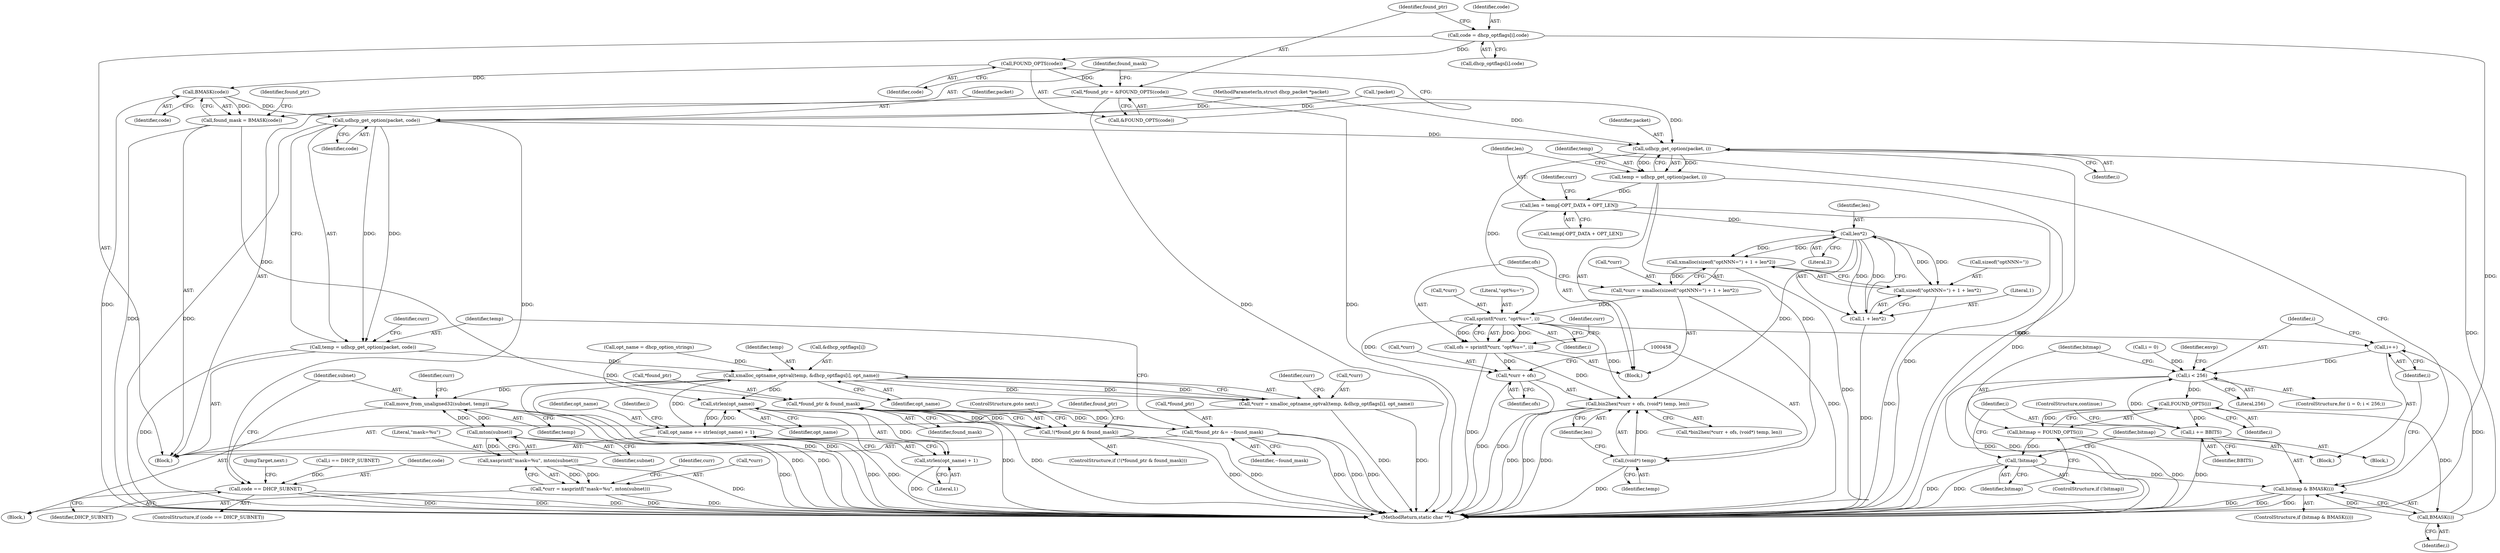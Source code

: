 digraph "0_busybox_74d9f1ba37010face4bd1449df4d60dd84450b06_0@array" {
"1000312" [label="(Call,code = dhcp_optflags[i].code)"];
"1000323" [label="(Call,FOUND_OPTS(code))"];
"1000320" [label="(Call,*found_ptr = &FOUND_OPTS(code))"];
"1000328" [label="(Call,BMASK(code))"];
"1000326" [label="(Call,found_mask = BMASK(code))"];
"1000332" [label="(Call,*found_ptr & found_mask)"];
"1000331" [label="(Call,!(*found_ptr & found_mask))"];
"1000337" [label="(Call,*found_ptr &= ~found_mask)"];
"1000343" [label="(Call,udhcp_get_option(packet, code))"];
"1000341" [label="(Call,temp = udhcp_get_option(packet, code))"];
"1000349" [label="(Call,xmalloc_optname_optval(temp, &dhcp_optflags[i], opt_name))"];
"1000346" [label="(Call,*curr = xmalloc_optname_optval(temp, &dhcp_optflags[i], opt_name))"];
"1000366" [label="(Call,move_from_unaligned32(subnet, temp))"];
"1000374" [label="(Call,mton(subnet))"];
"1000372" [label="(Call,xasprintf(\"mask=%u\", mton(subnet)))"];
"1000369" [label="(Call,*curr = xasprintf(\"mask=%u\", mton(subnet)))"];
"1000384" [label="(Call,strlen(opt_name))"];
"1000381" [label="(Call,opt_name += strlen(opt_name) + 1)"];
"1000383" [label="(Call,strlen(opt_name) + 1)"];
"1000361" [label="(Call,code == DHCP_SUBNET)"];
"1000420" [label="(Call,udhcp_get_option(packet, i))"];
"1000418" [label="(Call,temp = udhcp_get_option(packet, i))"];
"1000423" [label="(Call,len = temp[-OPT_DATA + OPT_LEN])"];
"1000440" [label="(Call,len*2)"];
"1000434" [label="(Call,xmalloc(sizeof(\"optNNN=\") + 1 + len*2))"];
"1000431" [label="(Call,*curr = xmalloc(sizeof(\"optNNN=\") + 1 + len*2))"];
"1000445" [label="(Call,sprintf(*curr, \"opt%u=\", i))"];
"1000443" [label="(Call,ofs = sprintf(*curr, \"opt%u=\", i))"];
"1000452" [label="(Call,bin2hex(*curr + ofs, (void*) temp, len))"];
"1000453" [label="(Call,*curr + ofs)"];
"1000466" [label="(Call,i++)"];
"1000393" [label="(Call,i < 256)"];
"1000400" [label="(Call,FOUND_OPTS(i))"];
"1000398" [label="(Call,bitmap = FOUND_OPTS(i))"];
"1000403" [label="(Call,!bitmap)"];
"1000411" [label="(Call,bitmap & BMASK(i))"];
"1000406" [label="(Call,i += BBITS)"];
"1000413" [label="(Call,BMASK(i))"];
"1000435" [label="(Call,sizeof(\"optNNN=\") + 1 + len*2)"];
"1000438" [label="(Call,1 + len*2)"];
"1000457" [label="(Call,(void*) temp)"];
"1000321" [label="(Identifier,found_ptr)"];
"1000410" [label="(ControlStructure,if (bitmap & BMASK(i)))"];
"1000312" [label="(Call,code = dhcp_optflags[i].code)"];
"1000116" [label="(MethodParameterIn,struct dhcp_packet *packet)"];
"1000364" [label="(Block,)"];
"1000421" [label="(Identifier,packet)"];
"1000393" [label="(Call,i < 256)"];
"1000373" [label="(Literal,\"mask=%u\")"];
"1000439" [label="(Literal,1)"];
"1000381" [label="(Call,opt_name += strlen(opt_name) + 1)"];
"1000425" [label="(Call,temp[-OPT_DATA + OPT_LEN])"];
"1000371" [label="(Identifier,curr)"];
"1000454" [label="(Call,*curr)"];
"1000443" [label="(Call,ofs = sprintf(*curr, \"opt%u=\", i))"];
"1000347" [label="(Call,*curr)"];
"1000310" [label="(Block,)"];
"1000369" [label="(Call,*curr = xasprintf(\"mask=%u\", mton(subnet)))"];
"1000446" [label="(Call,*curr)"];
"1000445" [label="(Call,sprintf(*curr, \"opt%u=\", i))"];
"1000327" [label="(Identifier,found_mask)"];
"1000341" [label="(Call,temp = udhcp_get_option(packet, code))"];
"1000432" [label="(Call,*curr)"];
"1000440" [label="(Call,len*2)"];
"1000328" [label="(Call,BMASK(code))"];
"1000363" [label="(Identifier,DHCP_SUBNET)"];
"1000350" [label="(Identifier,temp)"];
"1000435" [label="(Call,sizeof(\"optNNN=\") + 1 + len*2)"];
"1000407" [label="(Identifier,i)"];
"1000413" [label="(Call,BMASK(i))"];
"1000406" [label="(Call,i += BBITS)"];
"1000431" [label="(Call,*curr = xmalloc(sizeof(\"optNNN=\") + 1 + len*2))"];
"1000355" [label="(Identifier,opt_name)"];
"1000314" [label="(Call,dhcp_optflags[i].code)"];
"1000374" [label="(Call,mton(subnet))"];
"1000368" [label="(Identifier,temp)"];
"1000390" [label="(Call,i = 0)"];
"1000375" [label="(Identifier,subnet)"];
"1000448" [label="(Literal,\"opt%u=\")"];
"1000412" [label="(Identifier,bitmap)"];
"1000457" [label="(Call,(void*) temp)"];
"1000331" [label="(Call,!(*found_ptr & found_mask))"];
"1000323" [label="(Call,FOUND_OPTS(code))"];
"1000415" [label="(Block,)"];
"1000388" [label="(Identifier,i)"];
"1000335" [label="(Identifier,found_mask)"];
"1000404" [label="(Identifier,bitmap)"];
"1000333" [label="(Call,*found_ptr)"];
"1000459" [label="(Identifier,temp)"];
"1000359" [label="(Identifier,curr)"];
"1000320" [label="(Call,*found_ptr = &FOUND_OPTS(code))"];
"1000419" [label="(Identifier,temp)"];
"1000382" [label="(Identifier,opt_name)"];
"1000343" [label="(Call,udhcp_get_option(packet, code))"];
"1000380" [label="(JumpTarget,next:)"];
"1000324" [label="(Identifier,code)"];
"1000348" [label="(Identifier,curr)"];
"1000384" [label="(Call,strlen(opt_name))"];
"1000322" [label="(Call,&FOUND_OPTS(code))"];
"1000370" [label="(Call,*curr)"];
"1000204" [label="(Call,!packet)"];
"1000361" [label="(Call,code == DHCP_SUBNET)"];
"1000395" [label="(Literal,256)"];
"1000366" [label="(Call,move_from_unaligned32(subnet, temp))"];
"1000455" [label="(Identifier,curr)"];
"1000394" [label="(Identifier,i)"];
"1000342" [label="(Identifier,temp)"];
"1000453" [label="(Call,*curr + ofs)"];
"1000399" [label="(Identifier,bitmap)"];
"1000401" [label="(Identifier,i)"];
"1000168" [label="(Call,i == DHCP_SUBNET)"];
"1000402" [label="(ControlStructure,if (!bitmap))"];
"1000349" [label="(Call,xmalloc_optname_optval(temp, &dhcp_optflags[i], opt_name))"];
"1000452" [label="(Call,bin2hex(*curr + ofs, (void*) temp, len))"];
"1000423" [label="(Call,len = temp[-OPT_DATA + OPT_LEN])"];
"1000411" [label="(Call,bitmap & BMASK(i))"];
"1000444" [label="(Identifier,ofs)"];
"1000398" [label="(Call,bitmap = FOUND_OPTS(i))"];
"1000301" [label="(Call,opt_name = dhcp_option_strings)"];
"1000466" [label="(Call,i++)"];
"1000400" [label="(Call,FOUND_OPTS(i))"];
"1000449" [label="(Identifier,i)"];
"1000346" [label="(Call,*curr = xmalloc_optname_optval(temp, &dhcp_optflags[i], opt_name))"];
"1000340" [label="(Identifier,~found_mask)"];
"1000379" [label="(Identifier,curr)"];
"1000329" [label="(Identifier,code)"];
"1000470" [label="(MethodReturn,static char **)"];
"1000451" [label="(Call,*bin2hex(*curr + ofs, (void*) temp, len))"];
"1000360" [label="(ControlStructure,if (code == DHCP_SUBNET))"];
"1000330" [label="(ControlStructure,if (!(*found_ptr & found_mask)))"];
"1000408" [label="(Identifier,BBITS)"];
"1000396" [label="(Block,)"];
"1000469" [label="(Identifier,envp)"];
"1000460" [label="(Identifier,len)"];
"1000433" [label="(Identifier,curr)"];
"1000313" [label="(Identifier,code)"];
"1000383" [label="(Call,strlen(opt_name) + 1)"];
"1000442" [label="(Literal,2)"];
"1000467" [label="(Identifier,i)"];
"1000414" [label="(Identifier,i)"];
"1000337" [label="(Call,*found_ptr &= ~found_mask)"];
"1000334" [label="(Identifier,found_ptr)"];
"1000326" [label="(Call,found_mask = BMASK(code))"];
"1000438" [label="(Call,1 + len*2)"];
"1000441" [label="(Identifier,len)"];
"1000385" [label="(Identifier,opt_name)"];
"1000422" [label="(Identifier,i)"];
"1000367" [label="(Identifier,subnet)"];
"1000345" [label="(Identifier,code)"];
"1000344" [label="(Identifier,packet)"];
"1000403" [label="(Call,!bitmap)"];
"1000420" [label="(Call,udhcp_get_option(packet, i))"];
"1000456" [label="(Identifier,ofs)"];
"1000336" [label="(ControlStructure,goto next;)"];
"1000418" [label="(Call,temp = udhcp_get_option(packet, i))"];
"1000409" [label="(ControlStructure,continue;)"];
"1000405" [label="(Block,)"];
"1000386" [label="(Literal,1)"];
"1000362" [label="(Identifier,code)"];
"1000332" [label="(Call,*found_ptr & found_mask)"];
"1000436" [label="(Call,sizeof(\"optNNN=\"))"];
"1000424" [label="(Identifier,len)"];
"1000339" [label="(Identifier,found_ptr)"];
"1000338" [label="(Call,*found_ptr)"];
"1000372" [label="(Call,xasprintf(\"mask=%u\", mton(subnet)))"];
"1000434" [label="(Call,xmalloc(sizeof(\"optNNN=\") + 1 + len*2))"];
"1000389" [label="(ControlStructure,for (i = 0; i < 256;))"];
"1000351" [label="(Call,&dhcp_optflags[i])"];
"1000312" -> "1000310"  [label="AST: "];
"1000312" -> "1000314"  [label="CFG: "];
"1000313" -> "1000312"  [label="AST: "];
"1000314" -> "1000312"  [label="AST: "];
"1000321" -> "1000312"  [label="CFG: "];
"1000312" -> "1000470"  [label="DDG: "];
"1000312" -> "1000323"  [label="DDG: "];
"1000323" -> "1000322"  [label="AST: "];
"1000323" -> "1000324"  [label="CFG: "];
"1000324" -> "1000323"  [label="AST: "];
"1000322" -> "1000323"  [label="CFG: "];
"1000323" -> "1000320"  [label="DDG: "];
"1000323" -> "1000328"  [label="DDG: "];
"1000320" -> "1000310"  [label="AST: "];
"1000320" -> "1000322"  [label="CFG: "];
"1000321" -> "1000320"  [label="AST: "];
"1000322" -> "1000320"  [label="AST: "];
"1000327" -> "1000320"  [label="CFG: "];
"1000320" -> "1000470"  [label="DDG: "];
"1000320" -> "1000470"  [label="DDG: "];
"1000328" -> "1000326"  [label="AST: "];
"1000328" -> "1000329"  [label="CFG: "];
"1000329" -> "1000328"  [label="AST: "];
"1000326" -> "1000328"  [label="CFG: "];
"1000328" -> "1000470"  [label="DDG: "];
"1000328" -> "1000326"  [label="DDG: "];
"1000328" -> "1000343"  [label="DDG: "];
"1000326" -> "1000310"  [label="AST: "];
"1000327" -> "1000326"  [label="AST: "];
"1000334" -> "1000326"  [label="CFG: "];
"1000326" -> "1000470"  [label="DDG: "];
"1000326" -> "1000332"  [label="DDG: "];
"1000332" -> "1000331"  [label="AST: "];
"1000332" -> "1000335"  [label="CFG: "];
"1000333" -> "1000332"  [label="AST: "];
"1000335" -> "1000332"  [label="AST: "];
"1000331" -> "1000332"  [label="CFG: "];
"1000332" -> "1000470"  [label="DDG: "];
"1000332" -> "1000470"  [label="DDG: "];
"1000332" -> "1000331"  [label="DDG: "];
"1000332" -> "1000331"  [label="DDG: "];
"1000337" -> "1000332"  [label="DDG: "];
"1000332" -> "1000337"  [label="DDG: "];
"1000331" -> "1000330"  [label="AST: "];
"1000336" -> "1000331"  [label="CFG: "];
"1000339" -> "1000331"  [label="CFG: "];
"1000331" -> "1000470"  [label="DDG: "];
"1000331" -> "1000470"  [label="DDG: "];
"1000337" -> "1000310"  [label="AST: "];
"1000337" -> "1000340"  [label="CFG: "];
"1000338" -> "1000337"  [label="AST: "];
"1000340" -> "1000337"  [label="AST: "];
"1000342" -> "1000337"  [label="CFG: "];
"1000337" -> "1000470"  [label="DDG: "];
"1000337" -> "1000470"  [label="DDG: "];
"1000337" -> "1000470"  [label="DDG: "];
"1000343" -> "1000341"  [label="AST: "];
"1000343" -> "1000345"  [label="CFG: "];
"1000344" -> "1000343"  [label="AST: "];
"1000345" -> "1000343"  [label="AST: "];
"1000341" -> "1000343"  [label="CFG: "];
"1000343" -> "1000470"  [label="DDG: "];
"1000343" -> "1000341"  [label="DDG: "];
"1000343" -> "1000341"  [label="DDG: "];
"1000204" -> "1000343"  [label="DDG: "];
"1000116" -> "1000343"  [label="DDG: "];
"1000343" -> "1000361"  [label="DDG: "];
"1000343" -> "1000420"  [label="DDG: "];
"1000341" -> "1000310"  [label="AST: "];
"1000342" -> "1000341"  [label="AST: "];
"1000348" -> "1000341"  [label="CFG: "];
"1000341" -> "1000470"  [label="DDG: "];
"1000341" -> "1000349"  [label="DDG: "];
"1000349" -> "1000346"  [label="AST: "];
"1000349" -> "1000355"  [label="CFG: "];
"1000350" -> "1000349"  [label="AST: "];
"1000351" -> "1000349"  [label="AST: "];
"1000355" -> "1000349"  [label="AST: "];
"1000346" -> "1000349"  [label="CFG: "];
"1000349" -> "1000470"  [label="DDG: "];
"1000349" -> "1000470"  [label="DDG: "];
"1000349" -> "1000346"  [label="DDG: "];
"1000349" -> "1000346"  [label="DDG: "];
"1000349" -> "1000346"  [label="DDG: "];
"1000301" -> "1000349"  [label="DDG: "];
"1000381" -> "1000349"  [label="DDG: "];
"1000349" -> "1000366"  [label="DDG: "];
"1000349" -> "1000384"  [label="DDG: "];
"1000346" -> "1000310"  [label="AST: "];
"1000347" -> "1000346"  [label="AST: "];
"1000359" -> "1000346"  [label="CFG: "];
"1000346" -> "1000470"  [label="DDG: "];
"1000346" -> "1000470"  [label="DDG: "];
"1000366" -> "1000364"  [label="AST: "];
"1000366" -> "1000368"  [label="CFG: "];
"1000367" -> "1000366"  [label="AST: "];
"1000368" -> "1000366"  [label="AST: "];
"1000371" -> "1000366"  [label="CFG: "];
"1000366" -> "1000470"  [label="DDG: "];
"1000366" -> "1000470"  [label="DDG: "];
"1000374" -> "1000366"  [label="DDG: "];
"1000366" -> "1000374"  [label="DDG: "];
"1000374" -> "1000372"  [label="AST: "];
"1000374" -> "1000375"  [label="CFG: "];
"1000375" -> "1000374"  [label="AST: "];
"1000372" -> "1000374"  [label="CFG: "];
"1000374" -> "1000470"  [label="DDG: "];
"1000374" -> "1000372"  [label="DDG: "];
"1000372" -> "1000369"  [label="AST: "];
"1000373" -> "1000372"  [label="AST: "];
"1000369" -> "1000372"  [label="CFG: "];
"1000372" -> "1000470"  [label="DDG: "];
"1000372" -> "1000369"  [label="DDG: "];
"1000372" -> "1000369"  [label="DDG: "];
"1000369" -> "1000364"  [label="AST: "];
"1000370" -> "1000369"  [label="AST: "];
"1000379" -> "1000369"  [label="CFG: "];
"1000369" -> "1000470"  [label="DDG: "];
"1000369" -> "1000470"  [label="DDG: "];
"1000384" -> "1000383"  [label="AST: "];
"1000384" -> "1000385"  [label="CFG: "];
"1000385" -> "1000384"  [label="AST: "];
"1000386" -> "1000384"  [label="CFG: "];
"1000384" -> "1000381"  [label="DDG: "];
"1000384" -> "1000383"  [label="DDG: "];
"1000301" -> "1000384"  [label="DDG: "];
"1000381" -> "1000384"  [label="DDG: "];
"1000381" -> "1000310"  [label="AST: "];
"1000381" -> "1000383"  [label="CFG: "];
"1000382" -> "1000381"  [label="AST: "];
"1000383" -> "1000381"  [label="AST: "];
"1000388" -> "1000381"  [label="CFG: "];
"1000381" -> "1000470"  [label="DDG: "];
"1000381" -> "1000470"  [label="DDG: "];
"1000383" -> "1000386"  [label="CFG: "];
"1000386" -> "1000383"  [label="AST: "];
"1000383" -> "1000470"  [label="DDG: "];
"1000361" -> "1000360"  [label="AST: "];
"1000361" -> "1000363"  [label="CFG: "];
"1000362" -> "1000361"  [label="AST: "];
"1000363" -> "1000361"  [label="AST: "];
"1000367" -> "1000361"  [label="CFG: "];
"1000380" -> "1000361"  [label="CFG: "];
"1000361" -> "1000470"  [label="DDG: "];
"1000361" -> "1000470"  [label="DDG: "];
"1000361" -> "1000470"  [label="DDG: "];
"1000168" -> "1000361"  [label="DDG: "];
"1000420" -> "1000418"  [label="AST: "];
"1000420" -> "1000422"  [label="CFG: "];
"1000421" -> "1000420"  [label="AST: "];
"1000422" -> "1000420"  [label="AST: "];
"1000418" -> "1000420"  [label="CFG: "];
"1000420" -> "1000470"  [label="DDG: "];
"1000420" -> "1000418"  [label="DDG: "];
"1000420" -> "1000418"  [label="DDG: "];
"1000204" -> "1000420"  [label="DDG: "];
"1000116" -> "1000420"  [label="DDG: "];
"1000413" -> "1000420"  [label="DDG: "];
"1000420" -> "1000445"  [label="DDG: "];
"1000418" -> "1000415"  [label="AST: "];
"1000419" -> "1000418"  [label="AST: "];
"1000424" -> "1000418"  [label="CFG: "];
"1000418" -> "1000470"  [label="DDG: "];
"1000418" -> "1000423"  [label="DDG: "];
"1000418" -> "1000457"  [label="DDG: "];
"1000423" -> "1000415"  [label="AST: "];
"1000423" -> "1000425"  [label="CFG: "];
"1000424" -> "1000423"  [label="AST: "];
"1000425" -> "1000423"  [label="AST: "];
"1000433" -> "1000423"  [label="CFG: "];
"1000423" -> "1000470"  [label="DDG: "];
"1000423" -> "1000440"  [label="DDG: "];
"1000440" -> "1000438"  [label="AST: "];
"1000440" -> "1000442"  [label="CFG: "];
"1000441" -> "1000440"  [label="AST: "];
"1000442" -> "1000440"  [label="AST: "];
"1000438" -> "1000440"  [label="CFG: "];
"1000440" -> "1000434"  [label="DDG: "];
"1000440" -> "1000434"  [label="DDG: "];
"1000440" -> "1000435"  [label="DDG: "];
"1000440" -> "1000435"  [label="DDG: "];
"1000440" -> "1000438"  [label="DDG: "];
"1000440" -> "1000438"  [label="DDG: "];
"1000440" -> "1000452"  [label="DDG: "];
"1000434" -> "1000431"  [label="AST: "];
"1000434" -> "1000435"  [label="CFG: "];
"1000435" -> "1000434"  [label="AST: "];
"1000431" -> "1000434"  [label="CFG: "];
"1000434" -> "1000470"  [label="DDG: "];
"1000434" -> "1000431"  [label="DDG: "];
"1000431" -> "1000415"  [label="AST: "];
"1000432" -> "1000431"  [label="AST: "];
"1000444" -> "1000431"  [label="CFG: "];
"1000431" -> "1000470"  [label="DDG: "];
"1000431" -> "1000445"  [label="DDG: "];
"1000445" -> "1000443"  [label="AST: "];
"1000445" -> "1000449"  [label="CFG: "];
"1000446" -> "1000445"  [label="AST: "];
"1000448" -> "1000445"  [label="AST: "];
"1000449" -> "1000445"  [label="AST: "];
"1000443" -> "1000445"  [label="CFG: "];
"1000445" -> "1000443"  [label="DDG: "];
"1000445" -> "1000443"  [label="DDG: "];
"1000445" -> "1000443"  [label="DDG: "];
"1000445" -> "1000452"  [label="DDG: "];
"1000445" -> "1000453"  [label="DDG: "];
"1000445" -> "1000466"  [label="DDG: "];
"1000443" -> "1000415"  [label="AST: "];
"1000444" -> "1000443"  [label="AST: "];
"1000455" -> "1000443"  [label="CFG: "];
"1000443" -> "1000470"  [label="DDG: "];
"1000443" -> "1000452"  [label="DDG: "];
"1000443" -> "1000453"  [label="DDG: "];
"1000452" -> "1000451"  [label="AST: "];
"1000452" -> "1000460"  [label="CFG: "];
"1000453" -> "1000452"  [label="AST: "];
"1000457" -> "1000452"  [label="AST: "];
"1000460" -> "1000452"  [label="AST: "];
"1000451" -> "1000452"  [label="CFG: "];
"1000452" -> "1000470"  [label="DDG: "];
"1000452" -> "1000470"  [label="DDG: "];
"1000452" -> "1000470"  [label="DDG: "];
"1000457" -> "1000452"  [label="DDG: "];
"1000453" -> "1000456"  [label="CFG: "];
"1000454" -> "1000453"  [label="AST: "];
"1000456" -> "1000453"  [label="AST: "];
"1000458" -> "1000453"  [label="CFG: "];
"1000453" -> "1000470"  [label="DDG: "];
"1000453" -> "1000470"  [label="DDG: "];
"1000466" -> "1000396"  [label="AST: "];
"1000466" -> "1000467"  [label="CFG: "];
"1000467" -> "1000466"  [label="AST: "];
"1000394" -> "1000466"  [label="CFG: "];
"1000466" -> "1000393"  [label="DDG: "];
"1000413" -> "1000466"  [label="DDG: "];
"1000393" -> "1000389"  [label="AST: "];
"1000393" -> "1000395"  [label="CFG: "];
"1000394" -> "1000393"  [label="AST: "];
"1000395" -> "1000393"  [label="AST: "];
"1000399" -> "1000393"  [label="CFG: "];
"1000469" -> "1000393"  [label="CFG: "];
"1000393" -> "1000470"  [label="DDG: "];
"1000393" -> "1000470"  [label="DDG: "];
"1000390" -> "1000393"  [label="DDG: "];
"1000406" -> "1000393"  [label="DDG: "];
"1000393" -> "1000400"  [label="DDG: "];
"1000400" -> "1000398"  [label="AST: "];
"1000400" -> "1000401"  [label="CFG: "];
"1000401" -> "1000400"  [label="AST: "];
"1000398" -> "1000400"  [label="CFG: "];
"1000400" -> "1000398"  [label="DDG: "];
"1000400" -> "1000406"  [label="DDG: "];
"1000400" -> "1000413"  [label="DDG: "];
"1000398" -> "1000396"  [label="AST: "];
"1000399" -> "1000398"  [label="AST: "];
"1000404" -> "1000398"  [label="CFG: "];
"1000398" -> "1000470"  [label="DDG: "];
"1000398" -> "1000403"  [label="DDG: "];
"1000403" -> "1000402"  [label="AST: "];
"1000403" -> "1000404"  [label="CFG: "];
"1000404" -> "1000403"  [label="AST: "];
"1000407" -> "1000403"  [label="CFG: "];
"1000412" -> "1000403"  [label="CFG: "];
"1000403" -> "1000470"  [label="DDG: "];
"1000403" -> "1000470"  [label="DDG: "];
"1000403" -> "1000411"  [label="DDG: "];
"1000411" -> "1000410"  [label="AST: "];
"1000411" -> "1000413"  [label="CFG: "];
"1000412" -> "1000411"  [label="AST: "];
"1000413" -> "1000411"  [label="AST: "];
"1000419" -> "1000411"  [label="CFG: "];
"1000467" -> "1000411"  [label="CFG: "];
"1000411" -> "1000470"  [label="DDG: "];
"1000411" -> "1000470"  [label="DDG: "];
"1000411" -> "1000470"  [label="DDG: "];
"1000413" -> "1000411"  [label="DDG: "];
"1000406" -> "1000405"  [label="AST: "];
"1000406" -> "1000408"  [label="CFG: "];
"1000407" -> "1000406"  [label="AST: "];
"1000408" -> "1000406"  [label="AST: "];
"1000409" -> "1000406"  [label="CFG: "];
"1000406" -> "1000470"  [label="DDG: "];
"1000413" -> "1000414"  [label="CFG: "];
"1000414" -> "1000413"  [label="AST: "];
"1000435" -> "1000438"  [label="CFG: "];
"1000436" -> "1000435"  [label="AST: "];
"1000438" -> "1000435"  [label="AST: "];
"1000435" -> "1000470"  [label="DDG: "];
"1000439" -> "1000438"  [label="AST: "];
"1000438" -> "1000470"  [label="DDG: "];
"1000457" -> "1000459"  [label="CFG: "];
"1000458" -> "1000457"  [label="AST: "];
"1000459" -> "1000457"  [label="AST: "];
"1000460" -> "1000457"  [label="CFG: "];
"1000457" -> "1000470"  [label="DDG: "];
}
